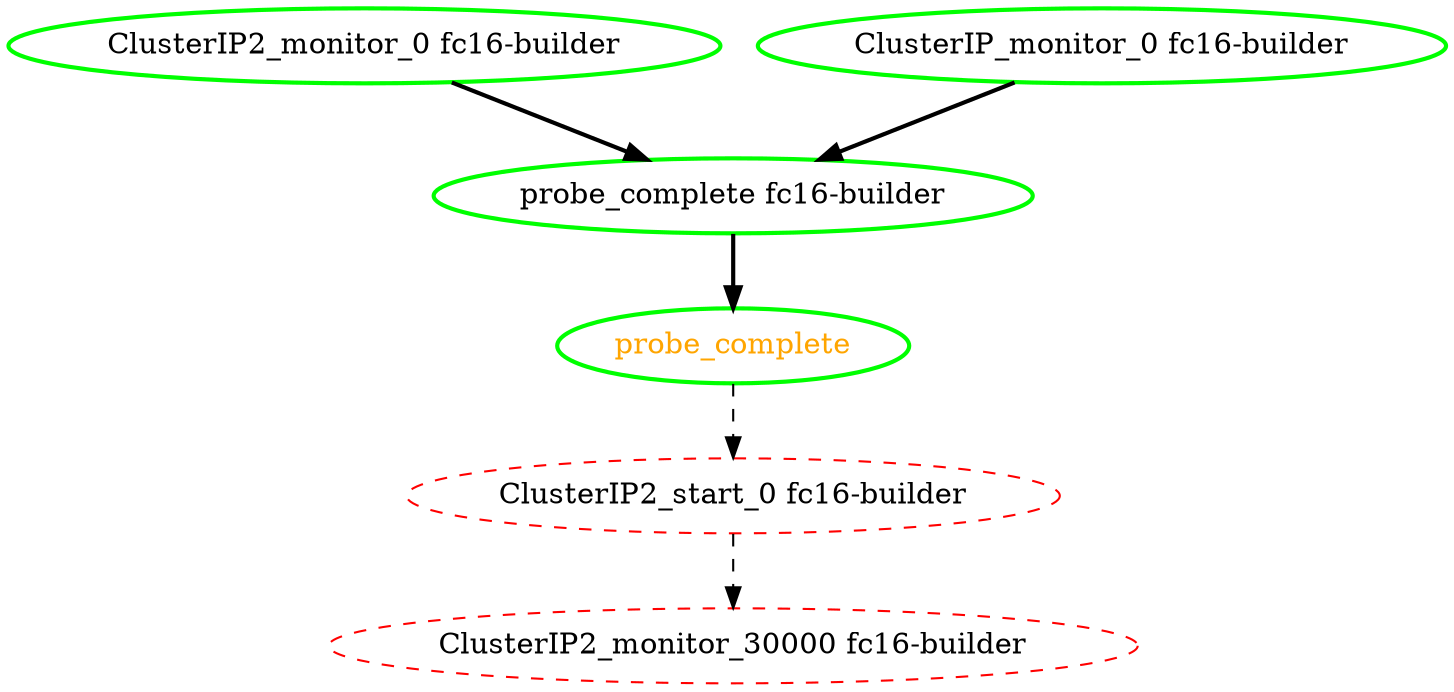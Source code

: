 digraph "g" {
"ClusterIP2_monitor_0 fc16-builder" -> "probe_complete fc16-builder" [ style = bold]
"ClusterIP2_monitor_0 fc16-builder" [ style=bold color="green" fontcolor="black"]
"ClusterIP2_monitor_30000 fc16-builder" [ style=dashed color="red" fontcolor="black"]
"ClusterIP2_start_0 fc16-builder" -> "ClusterIP2_monitor_30000 fc16-builder" [ style = dashed]
"ClusterIP2_start_0 fc16-builder" [ style=dashed color="red" fontcolor="black"]
"ClusterIP_monitor_0 fc16-builder" -> "probe_complete fc16-builder" [ style = bold]
"ClusterIP_monitor_0 fc16-builder" [ style=bold color="green" fontcolor="black"]
"probe_complete fc16-builder" -> "probe_complete" [ style = bold]
"probe_complete fc16-builder" [ style=bold color="green" fontcolor="black"]
"probe_complete" -> "ClusterIP2_start_0 fc16-builder" [ style = dashed]
"probe_complete" [ style=bold color="green" fontcolor="orange"]
}
